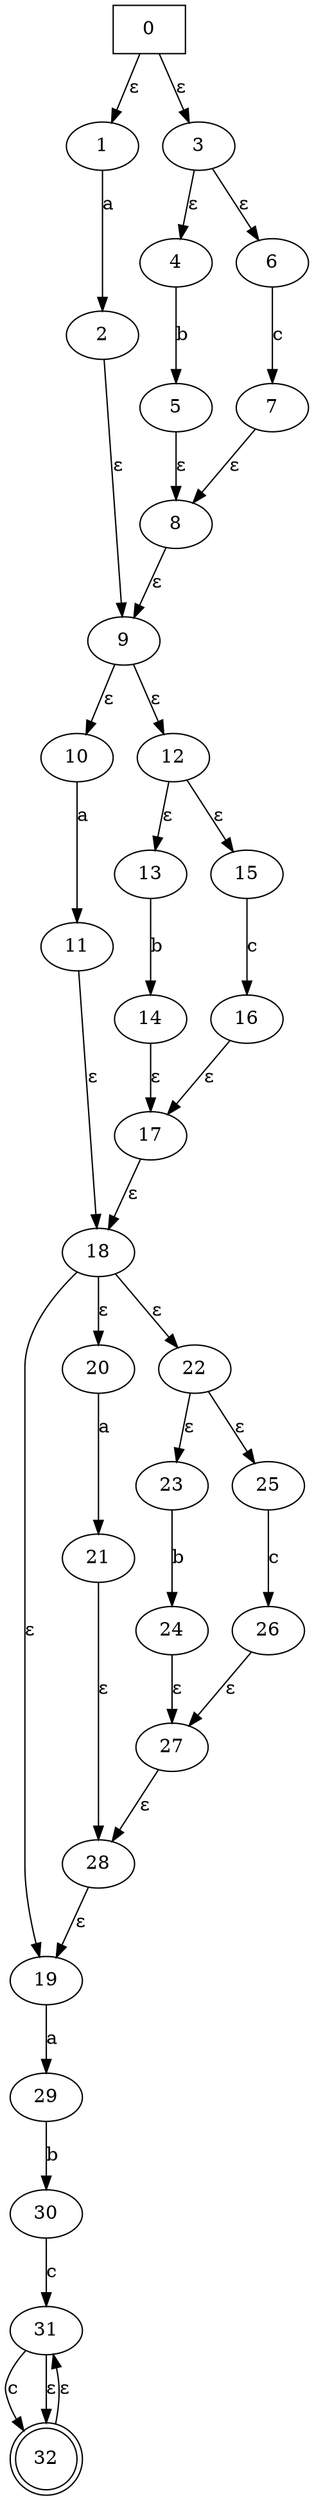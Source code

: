 digraph NFA {
	0;
	1;
	2;
	3;
	4;
	5;
	6;
	7;
	8;
	9;
	10;
	11;
	12;
	13;
	14;
	15;
	16;
	17;
	18;
	19;
	20;
	21;
	22;
	23;
	24;
	25;
	26;
	27;
	28;
	29;
	30;
	31;
	32;
	1 -> 2 [label="a"];
	4 -> 5 [label="b"];
	6 -> 7 [label="c"];
	10 -> 11 [label="a"];
	13 -> 14 [label="b"];
	15 -> 16 [label="c"];
	19 -> 29 [label="a"];
	20 -> 21 [label="a"];
	23 -> 24 [label="b"];
	25 -> 26 [label="c"];
	29 -> 30 [label="b"];
	30 -> 31 [label="c"];
	31 -> 32 [label="c"];
	0 -> 1 [label="ε"];
	0 -> 3 [label="ε"];
	2 -> 9 [label="ε"];
	3 -> 4 [label="ε"];
	3 -> 6 [label="ε"];
	5 -> 8 [label="ε"];
	7 -> 8 [label="ε"];
	8 -> 9 [label="ε"];
	9 -> 10 [label="ε"];
	9 -> 12 [label="ε"];
	11 -> 18 [label="ε"];
	12 -> 13 [label="ε"];
	12 -> 15 [label="ε"];
	14 -> 17 [label="ε"];
	16 -> 17 [label="ε"];
	17 -> 18 [label="ε"];
	18 -> 19 [label="ε"];
	18 -> 20 [label="ε"];
	18 -> 22 [label="ε"];
	21 -> 28 [label="ε"];
	22 -> 23 [label="ε"];
	22 -> 25 [label="ε"];
	24 -> 27 [label="ε"];
	26 -> 27 [label="ε"];
	27 -> 28 [label="ε"];
	28 -> 19 [label="ε"];
	31 -> 32 [label="ε"];
	32 -> 31 [label="ε"];
	32 [shape=doublecircle];
	0 [shape=box];
}
